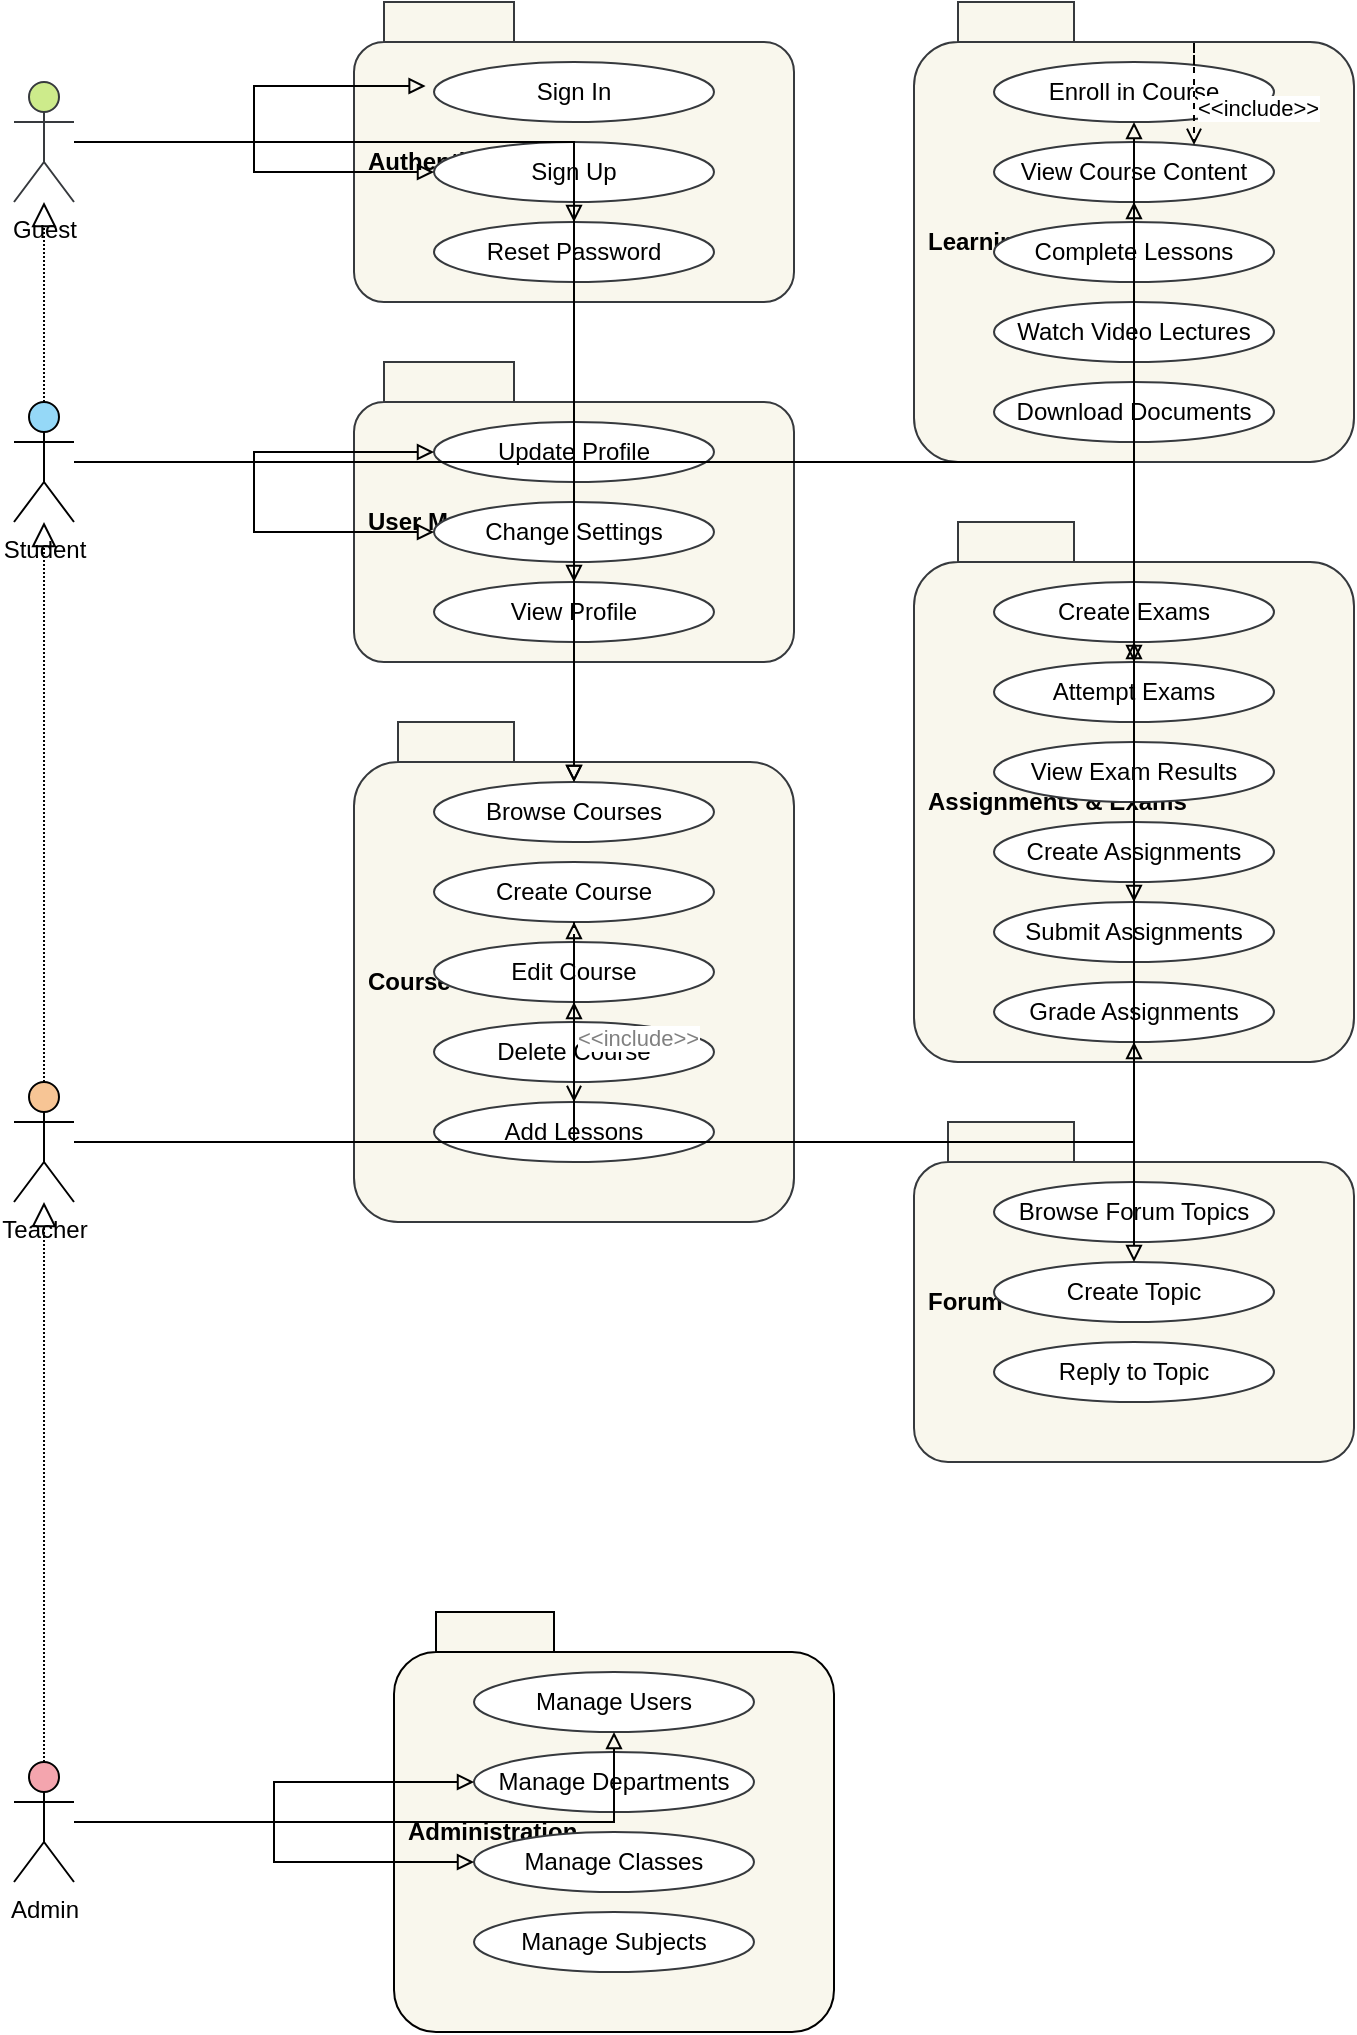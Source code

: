 <mxfile version="27.0.9">
  <diagram id="9CbrRZm9iDQFjNTouwkL" name="Page-1">
    <mxGraphModel dx="1737" dy="1043" grid="1" gridSize="10" guides="1" tooltips="1" connect="1" arrows="1" fold="1" page="1" pageScale="1" pageWidth="1654" pageHeight="1169" background="#ffffff" math="0" shadow="0">
      <root>
        <mxCell id="0" />
        <mxCell id="1" parent="0" />
        <mxCell id="2" value="Guest" style="shape=umlActor;verticalLabelPosition=bottom;verticalAlign=top;html=1;outlineConnect=0;fillColor=#cdeb8b;strokeColor=#36393d;" parent="1" vertex="1">
          <mxGeometry x="80" y="80" width="30" height="60" as="geometry" />
        </mxCell>
        <mxCell id="3" value="Student" style="shape=umlActor;verticalLabelPosition=bottom;verticalAlign=top;html=1;outlineConnect=0;fillColor=#95d8f7;strokeColor=#000000;" parent="1" vertex="1">
          <mxGeometry x="80" y="240" width="30" height="60" as="geometry" />
        </mxCell>
        <mxCell id="4" value="Teacher" style="shape=umlActor;verticalLabelPosition=bottom;verticalAlign=top;html=1;outlineConnect=0;fillColor=#f7c595;strokeColor=#000000;" parent="1" vertex="1">
          <mxGeometry x="80" y="580" width="30" height="60" as="geometry" />
        </mxCell>
        <mxCell id="5" value="Admin" style="shape=umlActor;verticalLabelPosition=bottom;verticalAlign=top;html=1;outlineConnect=0;fillColor=#f4a5ae;strokeColor=#000000;" parent="1" vertex="1">
          <mxGeometry x="80" y="920" width="30" height="60" as="geometry" />
        </mxCell>
        <mxCell id="6" value="Authentication" style="shape=folder;fontStyle=1;spacingTop=10;tabWidth=80;tabHeight=20;tabPosition=left;html=1;rounded=1;align=left;spacingLeft=5;fillColor=#f9f7ed;strokeColor=#36393d;" parent="1" vertex="1">
          <mxGeometry x="250" y="40" width="220" height="150" as="geometry" />
        </mxCell>
        <mxCell id="7" value="&lt;font style=&quot;color: rgb(0, 0, 0);&quot;&gt;Sign In&lt;/font&gt;" style="ellipse;whiteSpace=wrap;html=1;fillColor=#ffffff;strokeColor=#36393d;" parent="6" vertex="1">
          <mxGeometry x="40" y="30" width="140" height="30" as="geometry" />
        </mxCell>
        <mxCell id="8" value="Sign Up" style="ellipse;whiteSpace=wrap;html=1;fillColor=#ffffff;strokeColor=#36393d;" parent="6" vertex="1">
          <mxGeometry x="40" y="70" width="140" height="30" as="geometry" />
        </mxCell>
        <mxCell id="9" value="Reset Password" style="ellipse;whiteSpace=wrap;html=1;fillColor=#ffffff;strokeColor=#36393d;" parent="6" vertex="1">
          <mxGeometry x="40" y="110" width="140" height="30" as="geometry" />
        </mxCell>
        <mxCell id="10" value="User Management" style="shape=folder;fontStyle=1;spacingTop=10;tabWidth=80;tabHeight=20;tabPosition=left;html=1;rounded=1;align=left;spacingLeft=5;fillColor=#f9f7ed;strokeColor=#36393d;fontColor=#000000;" parent="1" vertex="1">
          <mxGeometry x="250" y="220" width="220" height="150" as="geometry" />
        </mxCell>
        <mxCell id="11" value="Update Profile" style="ellipse;whiteSpace=wrap;html=1;fillColor=#ffffff;strokeColor=#36393d;fontColor=#000000;" parent="10" vertex="1">
          <mxGeometry x="40" y="30" width="140" height="30" as="geometry" />
        </mxCell>
        <mxCell id="12" value="Change Settings" style="ellipse;whiteSpace=wrap;html=1;fillColor=#ffffff;strokeColor=#36393d;fontColor=#000000;" parent="10" vertex="1">
          <mxGeometry x="40" y="70" width="140" height="30" as="geometry" />
        </mxCell>
        <mxCell id="13" value="View Profile" style="ellipse;whiteSpace=wrap;html=1;fillColor=#ffffff;strokeColor=#36393d;fontColor=#000000;" parent="10" vertex="1">
          <mxGeometry x="40" y="110" width="140" height="30" as="geometry" />
        </mxCell>
        <mxCell id="14" value="" style="endArrow=block;endFill=0;html=1;edgeStyle=orthogonalEdgeStyle;align=left;verticalAlign=top;rounded=0;entryX=-0.03;entryY=0.4;entryDx=0;entryDy=0;entryPerimeter=0;strokeColor=#000000;" parent="1" source="2" target="7" edge="1">
          <mxGeometry relative="1" as="geometry">
            <mxPoint x="120" y="110" as="sourcePoint" />
            <mxPoint x="280" y="85" as="targetPoint" />
          </mxGeometry>
        </mxCell>
        <mxCell id="15" value="" style="endArrow=block;endFill=0;html=1;edgeStyle=orthogonalEdgeStyle;align=left;verticalAlign=top;rounded=0;strokeColor=#000000;" parent="1" source="2" target="8" edge="1">
          <mxGeometry relative="1" as="geometry">
            <mxPoint x="130" y="120" as="sourcePoint" />
            <mxPoint x="290" y="95" as="targetPoint" />
          </mxGeometry>
        </mxCell>
        <mxCell id="16" value="" style="endArrow=block;endFill=0;html=1;edgeStyle=orthogonalEdgeStyle;align=left;verticalAlign=top;rounded=0;" parent="1" source="2" target="9" edge="1">
          <mxGeometry relative="1" as="geometry">
            <mxPoint x="140" y="130" as="sourcePoint" />
            <mxPoint x="300" y="105" as="targetPoint" />
          </mxGeometry>
        </mxCell>
        <mxCell id="17" value="" style="endArrow=block;endFill=0;html=1;edgeStyle=orthogonalEdgeStyle;align=left;verticalAlign=top;rounded=0;strokeColor=#000000;" parent="1" source="3" target="11" edge="1">
          <mxGeometry relative="1" as="geometry">
            <mxPoint x="120" y="270" as="sourcePoint" />
            <mxPoint x="290" y="265" as="targetPoint" />
          </mxGeometry>
        </mxCell>
        <mxCell id="18" value="" style="endArrow=block;endFill=0;html=1;edgeStyle=orthogonalEdgeStyle;align=left;verticalAlign=top;rounded=0;strokeColor=#000000;" parent="1" source="3" target="12" edge="1">
          <mxGeometry relative="1" as="geometry">
            <mxPoint x="130" y="280" as="sourcePoint" />
            <mxPoint x="300" y="275" as="targetPoint" />
          </mxGeometry>
        </mxCell>
        <mxCell id="19" value="" style="endArrow=block;endFill=0;html=1;edgeStyle=orthogonalEdgeStyle;align=left;verticalAlign=top;rounded=0;" parent="1" source="3" target="13" edge="1">
          <mxGeometry relative="1" as="geometry">
            <mxPoint x="140" y="290" as="sourcePoint" />
            <mxPoint x="310" y="285" as="targetPoint" />
          </mxGeometry>
        </mxCell>
        <mxCell id="20" value="" style="endArrow=block;html=1;endSize=10;endFill=0;dashed=1;dashPattern=1 1;strokeWidth=1;strokeColor=#000000;" parent="1" source="3" target="2" edge="1">
          <mxGeometry relative="1" as="geometry">
            <mxPoint x="95" y="230" as="sourcePoint" />
            <mxPoint x="95" y="150" as="targetPoint" />
          </mxGeometry>
        </mxCell>
        <mxCell id="21" value="Course Management" style="shape=folder;fontStyle=1;spacingTop=10;tabWidth=80;tabHeight=20;tabPosition=left;html=1;rounded=1;align=left;spacingLeft=5;fillColor=#f9f7ed;strokeColor=#36393d;fontColor=#000000;" parent="1" vertex="1">
          <mxGeometry x="250" y="400" width="220" height="250" as="geometry" />
        </mxCell>
        <mxCell id="22" value="Browse Courses" style="ellipse;whiteSpace=wrap;html=1;fillColor=#ffffff;strokeColor=#36393d;fontColor=#000000;" parent="21" vertex="1">
          <mxGeometry x="40" y="30" width="140" height="30" as="geometry" />
        </mxCell>
        <mxCell id="23" value="Create Course" style="ellipse;whiteSpace=wrap;html=1;fillColor=#ffffff;strokeColor=#36393d;fontColor=#000000;" parent="21" vertex="1">
          <mxGeometry x="40" y="70" width="140" height="30" as="geometry" />
        </mxCell>
        <mxCell id="24" value="Edit Course" style="ellipse;whiteSpace=wrap;html=1;fillColor=#ffffff;strokeColor=#36393d;fontColor=#000000;" parent="21" vertex="1">
          <mxGeometry x="40" y="110" width="140" height="30" as="geometry" />
        </mxCell>
        <mxCell id="25" value="Delete Course" style="ellipse;whiteSpace=wrap;html=1;fillColor=#ffffff;strokeColor=#36393d;fontColor=#000000;" parent="21" vertex="1">
          <mxGeometry x="40" y="150" width="140" height="30" as="geometry" />
        </mxCell>
        <mxCell id="26" value="Add Lessons" style="ellipse;whiteSpace=wrap;html=1;fillColor=#ffffff;strokeColor=#36393d;fontColor=#000000;" parent="21" vertex="1">
          <mxGeometry x="40" y="190" width="140" height="30" as="geometry" />
        </mxCell>
        <mxCell id="27" value="Learning Activities" style="shape=folder;fontStyle=1;spacingTop=10;tabWidth=80;tabHeight=20;tabPosition=left;html=1;rounded=1;align=left;spacingLeft=5;fillColor=#f9f7ed;strokeColor=#36393d;" parent="1" vertex="1">
          <mxGeometry x="530" y="40" width="220" height="230" as="geometry" />
        </mxCell>
        <mxCell id="28" value="Enroll in Course" style="ellipse;whiteSpace=wrap;html=1;fillColor=#ffffff;strokeColor=#36393d;" parent="27" vertex="1">
          <mxGeometry x="40" y="30" width="140" height="30" as="geometry" />
        </mxCell>
        <mxCell id="29" value="View Course Content" style="ellipse;whiteSpace=wrap;html=1;fillColor=#ffffff;strokeColor=#36393d;" parent="27" vertex="1">
          <mxGeometry x="40" y="70" width="140" height="30" as="geometry" />
        </mxCell>
        <mxCell id="30" value="Complete Lessons" style="ellipse;whiteSpace=wrap;html=1;fillColor=#ffffff;strokeColor=#36393d;" parent="27" vertex="1">
          <mxGeometry x="40" y="110" width="140" height="30" as="geometry" />
        </mxCell>
        <mxCell id="31" value="Watch Video Lectures" style="ellipse;whiteSpace=wrap;html=1;fillColor=#ffffff;strokeColor=#36393d;" parent="27" vertex="1">
          <mxGeometry x="40" y="150" width="140" height="30" as="geometry" />
        </mxCell>
        <mxCell id="32" value="Download Documents" style="ellipse;whiteSpace=wrap;html=1;fillColor=#ffffff;strokeColor=#36393d;" parent="27" vertex="1">
          <mxGeometry x="40" y="190" width="140" height="30" as="geometry" />
        </mxCell>
        <mxCell id="33" value="Assignments &amp; Exams" style="shape=folder;fontStyle=1;spacingTop=10;tabWidth=80;tabHeight=20;tabPosition=left;html=1;rounded=1;align=left;spacingLeft=5;fillColor=#f9f7ed;strokeColor=#36393d;" parent="1" vertex="1">
          <mxGeometry x="530" y="300" width="220" height="270" as="geometry" />
        </mxCell>
        <mxCell id="34" value="Create Exams" style="ellipse;whiteSpace=wrap;html=1;fillColor=#ffffff;strokeColor=#36393d;" parent="33" vertex="1">
          <mxGeometry x="40" y="30" width="140" height="30" as="geometry" />
        </mxCell>
        <mxCell id="35" value="Attempt Exams" style="ellipse;whiteSpace=wrap;html=1;fillColor=#ffffff;strokeColor=#36393d;" parent="33" vertex="1">
          <mxGeometry x="40" y="70" width="140" height="30" as="geometry" />
        </mxCell>
        <mxCell id="36" value="View Exam Results" style="ellipse;whiteSpace=wrap;html=1;fillColor=#ffffff;strokeColor=#36393d;" parent="33" vertex="1">
          <mxGeometry x="40" y="110" width="140" height="30" as="geometry" />
        </mxCell>
        <mxCell id="37" value="Create Assignments" style="ellipse;whiteSpace=wrap;html=1;fillColor=#ffffff;strokeColor=#36393d;" parent="33" vertex="1">
          <mxGeometry x="40" y="150" width="140" height="30" as="geometry" />
        </mxCell>
        <mxCell id="38" value="Submit Assignments" style="ellipse;whiteSpace=wrap;html=1;fillColor=#ffffff;strokeColor=#36393d;" parent="33" vertex="1">
          <mxGeometry x="40" y="190" width="140" height="30" as="geometry" />
        </mxCell>
        <mxCell id="39" value="Grade Assignments" style="ellipse;whiteSpace=wrap;html=1;fillColor=#ffffff;strokeColor=#36393d;" parent="33" vertex="1">
          <mxGeometry x="40" y="230" width="140" height="30" as="geometry" />
        </mxCell>
        <mxCell id="40" value="Forum" style="shape=folder;fontStyle=1;spacingTop=10;tabWidth=80;tabHeight=20;tabPosition=left;html=1;rounded=1;align=left;spacingLeft=5;fillColor=#f9f7ed;strokeColor=#36393d;" parent="1" vertex="1">
          <mxGeometry x="530" y="600" width="220" height="170" as="geometry" />
        </mxCell>
        <mxCell id="41" value="Browse Forum Topics" style="ellipse;whiteSpace=wrap;html=1;fillColor=#ffffff;strokeColor=#36393d;" parent="40" vertex="1">
          <mxGeometry x="40" y="30" width="140" height="30" as="geometry" />
        </mxCell>
        <mxCell id="42" value="Create Topic" style="ellipse;whiteSpace=wrap;html=1;fillColor=#ffffff;strokeColor=#36393d;" parent="40" vertex="1">
          <mxGeometry x="40" y="70" width="140" height="30" as="geometry" />
        </mxCell>
        <mxCell id="43" value="Reply to Topic" style="ellipse;whiteSpace=wrap;html=1;fillColor=#ffffff;strokeColor=#36393d;" parent="40" vertex="1">
          <mxGeometry x="40" y="110" width="140" height="30" as="geometry" />
        </mxCell>
        <mxCell id="44" value="Administration" style="shape=folder;fontStyle=1;spacingTop=10;tabWidth=80;tabHeight=20;tabPosition=left;html=1;rounded=1;align=left;spacingLeft=5;fillColor=#f9f7ed;strokeColor=#000000;fontColor=#000000;" parent="1" vertex="1">
          <mxGeometry x="270" y="845" width="220" height="210" as="geometry" />
        </mxCell>
        <mxCell id="45" value="Manage Users" style="ellipse;whiteSpace=wrap;html=1;fillColor=#ffffff;strokeColor=#36393d;fontColor=#000000;" parent="44" vertex="1">
          <mxGeometry x="40" y="30" width="140" height="30" as="geometry" />
        </mxCell>
        <mxCell id="46" value="Manage Departments" style="ellipse;whiteSpace=wrap;html=1;fillColor=#ffffff;strokeColor=#36393d;fontColor=#000000;" parent="44" vertex="1">
          <mxGeometry x="40" y="70" width="140" height="30" as="geometry" />
        </mxCell>
        <mxCell id="47" value="Manage Classes" style="ellipse;whiteSpace=wrap;html=1;fillColor=#ffffff;strokeColor=#36393d;fontColor=#000000;" parent="44" vertex="1">
          <mxGeometry x="40" y="110" width="140" height="30" as="geometry" />
        </mxCell>
        <mxCell id="48" value="Manage Subjects" style="ellipse;whiteSpace=wrap;html=1;fillColor=#ffffff;strokeColor=#36393d;fontColor=#000000;" parent="44" vertex="1">
          <mxGeometry x="40" y="150" width="140" height="30" as="geometry" />
        </mxCell>
        <mxCell id="49" value="" style="endArrow=block;endFill=0;html=1;edgeStyle=orthogonalEdgeStyle;align=left;verticalAlign=top;rounded=0;sourcePerimeterSpacing=0;targetPerimeterSpacing=0;strokeColor=#000000;" parent="1" source="2" target="22" edge="1">
          <mxGeometry relative="1" as="geometry" />
        </mxCell>
        <mxCell id="50" value="" style="endArrow=block;endFill=0;html=1;edgeStyle=orthogonalEdgeStyle;align=left;verticalAlign=top;rounded=0;sourcePerimeterSpacing=0;targetPerimeterSpacing=0;" parent="1" source="3" target="22" edge="1">
          <mxGeometry relative="1" as="geometry">
            <mxPoint x="120" y="270" as="sourcePoint" />
          </mxGeometry>
        </mxCell>
        <mxCell id="51" value="" style="endArrow=block;endFill=0;html=1;edgeStyle=orthogonalEdgeStyle;align=left;verticalAlign=top;rounded=0;sourcePerimeterSpacing=0;targetPerimeterSpacing=0;" parent="1" source="3" target="28" edge="1">
          <mxGeometry relative="1" as="geometry">
            <mxPoint x="120" y="280" as="sourcePoint" />
            <mxPoint x="570" y="55" as="targetPoint" />
          </mxGeometry>
        </mxCell>
        <mxCell id="52" value="" style="endArrow=block;endFill=0;html=1;edgeStyle=orthogonalEdgeStyle;align=left;verticalAlign=top;rounded=0;sourcePerimeterSpacing=0;targetPerimeterSpacing=0;" parent="1" source="3" target="29" edge="1">
          <mxGeometry relative="1" as="geometry">
            <mxPoint x="120" y="290" as="sourcePoint" />
            <mxPoint x="570" y="95" as="targetPoint" />
          </mxGeometry>
        </mxCell>
        <mxCell id="53" value="" style="endArrow=block;endFill=0;html=1;edgeStyle=orthogonalEdgeStyle;align=left;verticalAlign=top;rounded=0;sourcePerimeterSpacing=0;targetPerimeterSpacing=0;" parent="1" source="3" target="35" edge="1">
          <mxGeometry relative="1" as="geometry">
            <mxPoint x="120" y="300" as="sourcePoint" />
            <mxPoint x="570" y="385" as="targetPoint" />
          </mxGeometry>
        </mxCell>
        <mxCell id="54" value="" style="endArrow=block;endFill=0;html=1;edgeStyle=orthogonalEdgeStyle;align=left;verticalAlign=top;rounded=0;sourcePerimeterSpacing=0;targetPerimeterSpacing=0;" parent="1" source="3" target="38" edge="1">
          <mxGeometry relative="1" as="geometry">
            <mxPoint x="120" y="310" as="sourcePoint" />
            <mxPoint x="570" y="495" as="targetPoint" />
          </mxGeometry>
        </mxCell>
        <mxCell id="55" value="" style="endArrow=block;endFill=0;html=1;edgeStyle=orthogonalEdgeStyle;align=left;verticalAlign=top;rounded=0;sourcePerimeterSpacing=0;targetPerimeterSpacing=0;strokeColor=#000000;" parent="1" source="3" target="42" edge="1">
          <mxGeometry relative="1" as="geometry">
            <mxPoint x="120" y="320" as="sourcePoint" />
            <mxPoint x="570" y="685" as="targetPoint" />
          </mxGeometry>
        </mxCell>
        <mxCell id="56" value="" style="endArrow=block;endFill=0;html=1;edgeStyle=orthogonalEdgeStyle;align=left;verticalAlign=top;rounded=0;sourcePerimeterSpacing=0;targetPerimeterSpacing=0;" parent="1" source="4" target="23" edge="1">
          <mxGeometry relative="1" as="geometry">
            <mxPoint x="120" y="610" as="sourcePoint" />
            <mxPoint x="290" y="485" as="targetPoint" />
          </mxGeometry>
        </mxCell>
        <mxCell id="57" value="" style="endArrow=block;endFill=0;html=1;edgeStyle=orthogonalEdgeStyle;align=left;verticalAlign=top;rounded=0;sourcePerimeterSpacing=0;targetPerimeterSpacing=0;" parent="1" source="4" target="24" edge="1">
          <mxGeometry relative="1" as="geometry">
            <mxPoint x="120" y="620" as="sourcePoint" />
            <mxPoint x="290" y="525" as="targetPoint" />
          </mxGeometry>
        </mxCell>
        <mxCell id="58" value="" style="endArrow=block;endFill=0;html=1;edgeStyle=orthogonalEdgeStyle;align=left;verticalAlign=top;rounded=0;sourcePerimeterSpacing=0;targetPerimeterSpacing=0;" parent="1" source="4" target="34" edge="1">
          <mxGeometry relative="1" as="geometry">
            <mxPoint x="120" y="630" as="sourcePoint" />
            <mxPoint x="570" y="345" as="targetPoint" />
          </mxGeometry>
        </mxCell>
        <mxCell id="59" value="" style="endArrow=block;endFill=0;html=1;edgeStyle=orthogonalEdgeStyle;align=left;verticalAlign=top;rounded=0;sourcePerimeterSpacing=0;targetPerimeterSpacing=0;strokeColor=#000000;" parent="1" source="4" target="39" edge="1">
          <mxGeometry relative="1" as="geometry">
            <mxPoint x="120" y="640" as="sourcePoint" />
            <mxPoint x="570" y="545" as="targetPoint" />
          </mxGeometry>
        </mxCell>
        <mxCell id="60" value="" style="endArrow=block;endFill=0;html=1;edgeStyle=orthogonalEdgeStyle;align=left;verticalAlign=top;rounded=0;sourcePerimeterSpacing=0;targetPerimeterSpacing=0;" parent="1" source="5" target="45" edge="1">
          <mxGeometry relative="1" as="geometry">
            <mxPoint x="120" y="950" as="sourcePoint" />
            <mxPoint x="290" y="895" as="targetPoint" />
          </mxGeometry>
        </mxCell>
        <mxCell id="61" value="" style="endArrow=block;endFill=0;html=1;edgeStyle=orthogonalEdgeStyle;align=left;verticalAlign=top;rounded=0;sourcePerimeterSpacing=0;targetPerimeterSpacing=0;strokeColor=#000000;" parent="1" source="5" target="46" edge="1">
          <mxGeometry relative="1" as="geometry">
            <mxPoint x="120" y="960" as="sourcePoint" />
            <mxPoint x="290" y="935" as="targetPoint" />
          </mxGeometry>
        </mxCell>
        <mxCell id="62" value="" style="endArrow=block;endFill=0;html=1;edgeStyle=orthogonalEdgeStyle;align=left;verticalAlign=top;rounded=0;sourcePerimeterSpacing=0;targetPerimeterSpacing=0;strokeColor=#000000;" parent="1" source="5" target="47" edge="1">
          <mxGeometry relative="1" as="geometry">
            <mxPoint x="120" y="970" as="sourcePoint" />
            <mxPoint x="290" y="975" as="targetPoint" />
          </mxGeometry>
        </mxCell>
        <mxCell id="63" value="" style="endArrow=block;html=1;endSize=10;endFill=0;dashed=1;dashPattern=1 1;strokeWidth=1;strokeColor=#000000;" parent="1" source="4" target="3" edge="1">
          <mxGeometry relative="1" as="geometry">
            <mxPoint x="95" y="570" as="sourcePoint" />
            <mxPoint x="95" y="310" as="targetPoint" />
          </mxGeometry>
        </mxCell>
        <mxCell id="64" value="" style="endArrow=block;html=1;endSize=10;endFill=0;dashed=1;dashPattern=1 1;strokeWidth=1;strokeColor=#000000;" parent="1" source="5" target="4" edge="1">
          <mxGeometry relative="1" as="geometry">
            <mxPoint x="95" y="910" as="sourcePoint" />
            <mxPoint x="95" y="650" as="targetPoint" />
          </mxGeometry>
        </mxCell>
        <mxCell id="65" value="&amp;lt;&amp;lt;include&amp;gt;&amp;gt;" style="edgeStyle=orthogonalEdgeStyle;html=1;align=left;verticalAlign=top;rounded=0;endArrow=open;endFill=0;dashed=1;" parent="1" source="28" target="29" edge="1">
          <mxGeometry relative="1" as="geometry">
            <mxPoint x="640" y="100" as="targetPoint" />
            <Array as="points">
              <mxPoint x="670" y="60" />
              <mxPoint x="670" y="100" />
            </Array>
          </mxGeometry>
        </mxCell>
        <mxCell id="66" value="&amp;lt;&amp;lt;include&amp;gt;&amp;gt;" style="edgeStyle=orthogonalEdgeStyle;html=1;align=left;verticalAlign=top;rounded=0;endArrow=open;endFill=0;dashed=1;fontColor=#808080;strokeColor=#000000;" parent="1" source="23" target="26" edge="1">
          <mxGeometry relative="1" as="geometry">
            <mxPoint x="400" y="500" as="targetPoint" />
            <Array as="points">
              <mxPoint x="390" y="485" />
              <mxPoint x="390" y="605" />
            </Array>
          </mxGeometry>
        </mxCell>
      </root>
    </mxGraphModel>
  </diagram>
</mxfile>
